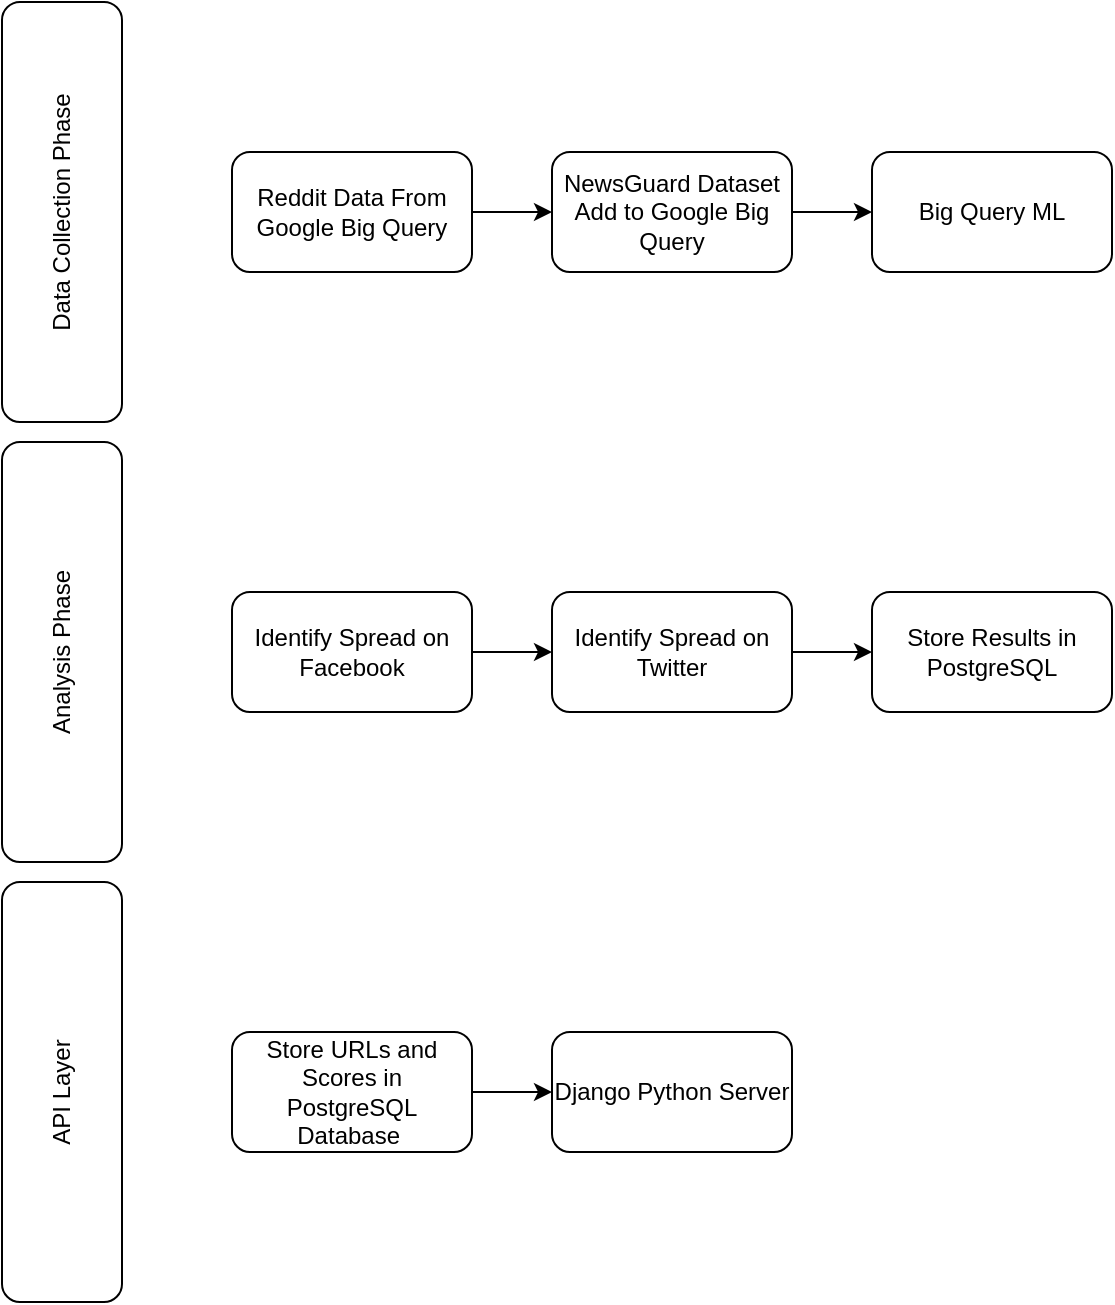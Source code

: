 <mxfile version="11.3.0" type="github" pages="1"><diagram id="1CD7RC4vgWNFIqFkbtO2" name="Page-1"><mxGraphModel dx="1426" dy="754" grid="1" gridSize="10" guides="1" tooltips="1" connect="1" arrows="1" fold="1" page="1" pageScale="1" pageWidth="850" pageHeight="1100" math="0" shadow="0"><root><mxCell id="0"/><mxCell id="1" parent="0"/><mxCell id="7sMIn0faz3rECfkUvaDw-15" value="" style="edgeStyle=orthogonalEdgeStyle;rounded=0;orthogonalLoop=1;jettySize=auto;html=1;" edge="1" parent="1" source="7sMIn0faz3rECfkUvaDw-1" target="7sMIn0faz3rECfkUvaDw-2"><mxGeometry relative="1" as="geometry"/></mxCell><mxCell id="7sMIn0faz3rECfkUvaDw-1" value="Reddit Data From Google Big Query" style="rounded=1;whiteSpace=wrap;html=1;" vertex="1" parent="1"><mxGeometry x="120" y="80" width="120" height="60" as="geometry"/></mxCell><mxCell id="7sMIn0faz3rECfkUvaDw-16" value="" style="edgeStyle=orthogonalEdgeStyle;rounded=0;orthogonalLoop=1;jettySize=auto;html=1;" edge="1" parent="1" source="7sMIn0faz3rECfkUvaDw-2" target="7sMIn0faz3rECfkUvaDw-9"><mxGeometry relative="1" as="geometry"/></mxCell><mxCell id="7sMIn0faz3rECfkUvaDw-2" value="NewsGuard Dataset Add to Google Big Query" style="rounded=1;whiteSpace=wrap;html=1;" vertex="1" parent="1"><mxGeometry x="280" y="80" width="120" height="60" as="geometry"/></mxCell><mxCell id="7sMIn0faz3rECfkUvaDw-4" value="Data Collection Phase" style="rounded=1;whiteSpace=wrap;html=1;direction=west;rotation=270;" vertex="1" parent="1"><mxGeometry x="-70" y="80" width="210" height="60" as="geometry"/></mxCell><mxCell id="7sMIn0faz3rECfkUvaDw-7" value="Analysis Phase" style="rounded=1;whiteSpace=wrap;html=1;direction=west;rotation=270;" vertex="1" parent="1"><mxGeometry x="-70" y="300" width="210" height="60" as="geometry"/></mxCell><mxCell id="7sMIn0faz3rECfkUvaDw-9" value="Big Query ML" style="rounded=1;whiteSpace=wrap;html=1;" vertex="1" parent="1"><mxGeometry x="440" y="80" width="120" height="60" as="geometry"/></mxCell><mxCell id="7sMIn0faz3rECfkUvaDw-17" value="" style="edgeStyle=orthogonalEdgeStyle;rounded=0;orthogonalLoop=1;jettySize=auto;html=1;" edge="1" parent="1" source="7sMIn0faz3rECfkUvaDw-10" target="7sMIn0faz3rECfkUvaDw-11"><mxGeometry relative="1" as="geometry"/></mxCell><mxCell id="7sMIn0faz3rECfkUvaDw-10" value="Identify Spread on Facebook" style="rounded=1;whiteSpace=wrap;html=1;" vertex="1" parent="1"><mxGeometry x="120" y="300" width="120" height="60" as="geometry"/></mxCell><mxCell id="7sMIn0faz3rECfkUvaDw-18" value="" style="edgeStyle=orthogonalEdgeStyle;rounded=0;orthogonalLoop=1;jettySize=auto;html=1;" edge="1" parent="1" source="7sMIn0faz3rECfkUvaDw-11" target="7sMIn0faz3rECfkUvaDw-12"><mxGeometry relative="1" as="geometry"/></mxCell><mxCell id="7sMIn0faz3rECfkUvaDw-11" value="Identify Spread on Twitter" style="rounded=1;whiteSpace=wrap;html=1;" vertex="1" parent="1"><mxGeometry x="280" y="300" width="120" height="60" as="geometry"/></mxCell><mxCell id="7sMIn0faz3rECfkUvaDw-12" value="Store Results in PostgreSQL" style="rounded=1;whiteSpace=wrap;html=1;" vertex="1" parent="1"><mxGeometry x="440" y="300" width="120" height="60" as="geometry"/></mxCell><mxCell id="7sMIn0faz3rECfkUvaDw-13" value="API Layer" style="rounded=1;whiteSpace=wrap;html=1;direction=west;rotation=270;" vertex="1" parent="1"><mxGeometry x="-70" y="520" width="210" height="60" as="geometry"/></mxCell><mxCell id="7sMIn0faz3rECfkUvaDw-20" value="" style="edgeStyle=orthogonalEdgeStyle;rounded=0;orthogonalLoop=1;jettySize=auto;html=1;" edge="1" parent="1" source="7sMIn0faz3rECfkUvaDw-14" target="7sMIn0faz3rECfkUvaDw-19"><mxGeometry relative="1" as="geometry"/></mxCell><mxCell id="7sMIn0faz3rECfkUvaDw-14" value="Store URLs and Scores in PostgreSQL Database&amp;nbsp;" style="rounded=1;whiteSpace=wrap;html=1;" vertex="1" parent="1"><mxGeometry x="120" y="520" width="120" height="60" as="geometry"/></mxCell><mxCell id="7sMIn0faz3rECfkUvaDw-19" value="Django Python Server" style="rounded=1;whiteSpace=wrap;html=1;" vertex="1" parent="1"><mxGeometry x="280" y="520" width="120" height="60" as="geometry"/></mxCell></root></mxGraphModel></diagram></mxfile>